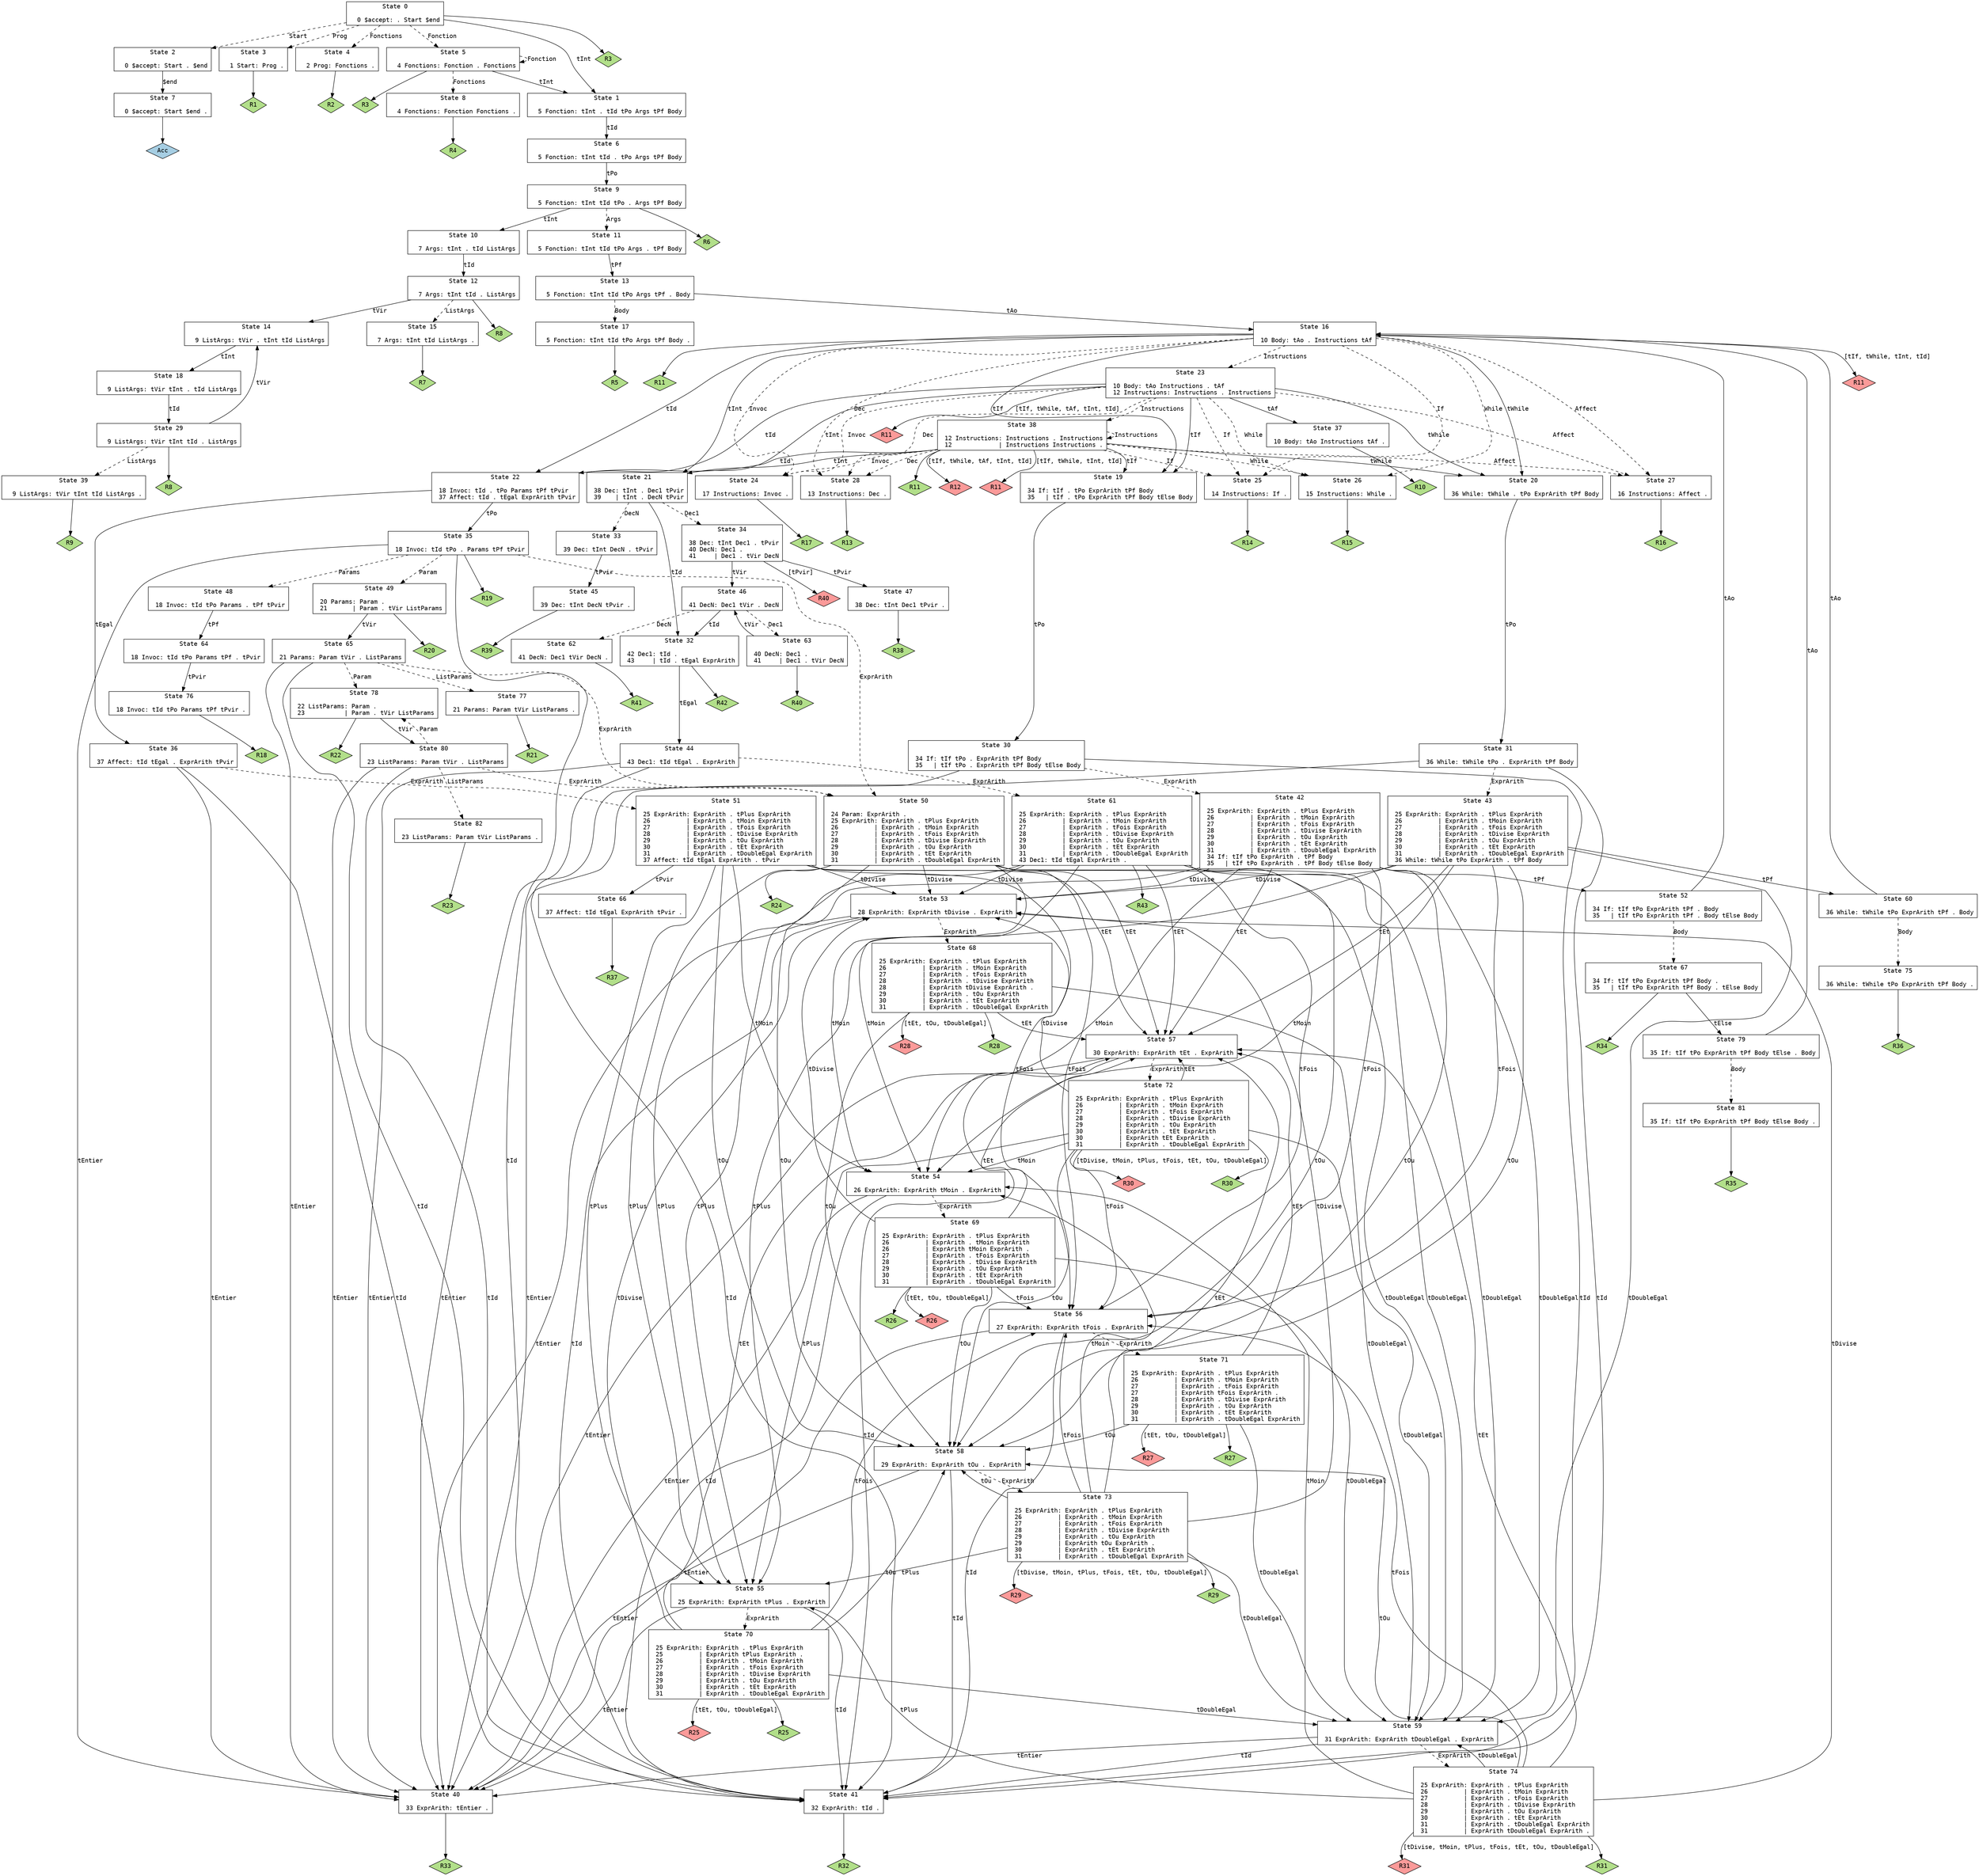 // Generated by GNU Bison 3.0.4.
// Report bugs to <bug-bison@gnu.org>.
// Home page: <http://www.gnu.org/software/bison/>.

digraph "langage-c_yacc.y"
{
  node [fontname = courier, shape = box, colorscheme = paired6]
  edge [fontname = courier]

  0 [label="State 0\n\l  0 $accept: . Start $end\l"]
  0 -> 1 [style=solid label="tInt"]
  0 -> 2 [style=dashed label="Start"]
  0 -> 3 [style=dashed label="Prog"]
  0 -> 4 [style=dashed label="Fonctions"]
  0 -> 5 [style=dashed label="Fonction"]
  0 -> "0R3" [style=solid]
 "0R3" [label="R3", fillcolor=3, shape=diamond, style=filled]
  1 [label="State 1\n\l  5 Fonction: tInt . tId tPo Args tPf Body\l"]
  1 -> 6 [style=solid label="tId"]
  2 [label="State 2\n\l  0 $accept: Start . $end\l"]
  2 -> 7 [style=solid label="$end"]
  3 [label="State 3\n\l  1 Start: Prog .\l"]
  3 -> "3R1" [style=solid]
 "3R1" [label="R1", fillcolor=3, shape=diamond, style=filled]
  4 [label="State 4\n\l  2 Prog: Fonctions .\l"]
  4 -> "4R2" [style=solid]
 "4R2" [label="R2", fillcolor=3, shape=diamond, style=filled]
  5 [label="State 5\n\l  4 Fonctions: Fonction . Fonctions\l"]
  5 -> 1 [style=solid label="tInt"]
  5 -> 8 [style=dashed label="Fonctions"]
  5 -> 5 [style=dashed label="Fonction"]
  5 -> "5R3" [style=solid]
 "5R3" [label="R3", fillcolor=3, shape=diamond, style=filled]
  6 [label="State 6\n\l  5 Fonction: tInt tId . tPo Args tPf Body\l"]
  6 -> 9 [style=solid label="tPo"]
  7 [label="State 7\n\l  0 $accept: Start $end .\l"]
  7 -> "7R0" [style=solid]
 "7R0" [label="Acc", fillcolor=1, shape=diamond, style=filled]
  8 [label="State 8\n\l  4 Fonctions: Fonction Fonctions .\l"]
  8 -> "8R4" [style=solid]
 "8R4" [label="R4", fillcolor=3, shape=diamond, style=filled]
  9 [label="State 9\n\l  5 Fonction: tInt tId tPo . Args tPf Body\l"]
  9 -> 10 [style=solid label="tInt"]
  9 -> 11 [style=dashed label="Args"]
  9 -> "9R6" [style=solid]
 "9R6" [label="R6", fillcolor=3, shape=diamond, style=filled]
  10 [label="State 10\n\l  7 Args: tInt . tId ListArgs\l"]
  10 -> 12 [style=solid label="tId"]
  11 [label="State 11\n\l  5 Fonction: tInt tId tPo Args . tPf Body\l"]
  11 -> 13 [style=solid label="tPf"]
  12 [label="State 12\n\l  7 Args: tInt tId . ListArgs\l"]
  12 -> 14 [style=solid label="tVir"]
  12 -> 15 [style=dashed label="ListArgs"]
  12 -> "12R8" [style=solid]
 "12R8" [label="R8", fillcolor=3, shape=diamond, style=filled]
  13 [label="State 13\n\l  5 Fonction: tInt tId tPo Args tPf . Body\l"]
  13 -> 16 [style=solid label="tAo"]
  13 -> 17 [style=dashed label="Body"]
  14 [label="State 14\n\l  9 ListArgs: tVir . tInt tId ListArgs\l"]
  14 -> 18 [style=solid label="tInt"]
  15 [label="State 15\n\l  7 Args: tInt tId ListArgs .\l"]
  15 -> "15R7" [style=solid]
 "15R7" [label="R7", fillcolor=3, shape=diamond, style=filled]
  16 [label="State 16\n\l 10 Body: tAo . Instructions tAf\l"]
  16 -> 19 [style=solid label="tIf"]
  16 -> 20 [style=solid label="tWhile"]
  16 -> 21 [style=solid label="tInt"]
  16 -> 22 [style=solid label="tId"]
  16 -> 23 [style=dashed label="Instructions"]
  16 -> 24 [style=dashed label="Invoc"]
  16 -> 25 [style=dashed label="If"]
  16 -> 26 [style=dashed label="While"]
  16 -> 27 [style=dashed label="Affect"]
  16 -> 28 [style=dashed label="Dec"]
  16 -> "16R11d" [label="[tIf, tWhile, tInt, tId]", style=solid]
 "16R11d" [label="R11", fillcolor=5, shape=diamond, style=filled]
  16 -> "16R11" [style=solid]
 "16R11" [label="R11", fillcolor=3, shape=diamond, style=filled]
  17 [label="State 17\n\l  5 Fonction: tInt tId tPo Args tPf Body .\l"]
  17 -> "17R5" [style=solid]
 "17R5" [label="R5", fillcolor=3, shape=diamond, style=filled]
  18 [label="State 18\n\l  9 ListArgs: tVir tInt . tId ListArgs\l"]
  18 -> 29 [style=solid label="tId"]
  19 [label="State 19\n\l 34 If: tIf . tPo ExprArith tPf Body\l 35   | tIf . tPo ExprArith tPf Body tElse Body\l"]
  19 -> 30 [style=solid label="tPo"]
  20 [label="State 20\n\l 36 While: tWhile . tPo ExprArith tPf Body\l"]
  20 -> 31 [style=solid label="tPo"]
  21 [label="State 21\n\l 38 Dec: tInt . Dec1 tPvir\l 39    | tInt . DecN tPvir\l"]
  21 -> 32 [style=solid label="tId"]
  21 -> 33 [style=dashed label="DecN"]
  21 -> 34 [style=dashed label="Dec1"]
  22 [label="State 22\n\l 18 Invoc: tId . tPo Params tPf tPvir\l 37 Affect: tId . tEgal ExprArith tPvir\l"]
  22 -> 35 [style=solid label="tPo"]
  22 -> 36 [style=solid label="tEgal"]
  23 [label="State 23\n\l 10 Body: tAo Instructions . tAf\l 12 Instructions: Instructions . Instructions\l"]
  23 -> 19 [style=solid label="tIf"]
  23 -> 20 [style=solid label="tWhile"]
  23 -> 37 [style=solid label="tAf"]
  23 -> 21 [style=solid label="tInt"]
  23 -> 22 [style=solid label="tId"]
  23 -> 38 [style=dashed label="Instructions"]
  23 -> 24 [style=dashed label="Invoc"]
  23 -> 25 [style=dashed label="If"]
  23 -> 26 [style=dashed label="While"]
  23 -> 27 [style=dashed label="Affect"]
  23 -> 28 [style=dashed label="Dec"]
  23 -> "23R11d" [label="[tIf, tWhile, tAf, tInt, tId]", style=solid]
 "23R11d" [label="R11", fillcolor=5, shape=diamond, style=filled]
  24 [label="State 24\n\l 17 Instructions: Invoc .\l"]
  24 -> "24R17" [style=solid]
 "24R17" [label="R17", fillcolor=3, shape=diamond, style=filled]
  25 [label="State 25\n\l 14 Instructions: If .\l"]
  25 -> "25R14" [style=solid]
 "25R14" [label="R14", fillcolor=3, shape=diamond, style=filled]
  26 [label="State 26\n\l 15 Instructions: While .\l"]
  26 -> "26R15" [style=solid]
 "26R15" [label="R15", fillcolor=3, shape=diamond, style=filled]
  27 [label="State 27\n\l 16 Instructions: Affect .\l"]
  27 -> "27R16" [style=solid]
 "27R16" [label="R16", fillcolor=3, shape=diamond, style=filled]
  28 [label="State 28\n\l 13 Instructions: Dec .\l"]
  28 -> "28R13" [style=solid]
 "28R13" [label="R13", fillcolor=3, shape=diamond, style=filled]
  29 [label="State 29\n\l  9 ListArgs: tVir tInt tId . ListArgs\l"]
  29 -> 14 [style=solid label="tVir"]
  29 -> 39 [style=dashed label="ListArgs"]
  29 -> "29R8" [style=solid]
 "29R8" [label="R8", fillcolor=3, shape=diamond, style=filled]
  30 [label="State 30\n\l 34 If: tIf tPo . ExprArith tPf Body\l 35   | tIf tPo . ExprArith tPf Body tElse Body\l"]
  30 -> 40 [style=solid label="tEntier"]
  30 -> 41 [style=solid label="tId"]
  30 -> 42 [style=dashed label="ExprArith"]
  31 [label="State 31\n\l 36 While: tWhile tPo . ExprArith tPf Body\l"]
  31 -> 40 [style=solid label="tEntier"]
  31 -> 41 [style=solid label="tId"]
  31 -> 43 [style=dashed label="ExprArith"]
  32 [label="State 32\n\l 42 Dec1: tId .\l 43     | tId . tEgal ExprArith\l"]
  32 -> 44 [style=solid label="tEgal"]
  32 -> "32R42" [style=solid]
 "32R42" [label="R42", fillcolor=3, shape=diamond, style=filled]
  33 [label="State 33\n\l 39 Dec: tInt DecN . tPvir\l"]
  33 -> 45 [style=solid label="tPvir"]
  34 [label="State 34\n\l 38 Dec: tInt Dec1 . tPvir\l 40 DecN: Dec1 .\l 41     | Dec1 . tVir DecN\l"]
  34 -> 46 [style=solid label="tVir"]
  34 -> 47 [style=solid label="tPvir"]
  34 -> "34R40d" [label="[tPvir]", style=solid]
 "34R40d" [label="R40", fillcolor=5, shape=diamond, style=filled]
  35 [label="State 35\n\l 18 Invoc: tId tPo . Params tPf tPvir\l"]
  35 -> 40 [style=solid label="tEntier"]
  35 -> 41 [style=solid label="tId"]
  35 -> 48 [style=dashed label="Params"]
  35 -> 49 [style=dashed label="Param"]
  35 -> 50 [style=dashed label="ExprArith"]
  35 -> "35R19" [style=solid]
 "35R19" [label="R19", fillcolor=3, shape=diamond, style=filled]
  36 [label="State 36\n\l 37 Affect: tId tEgal . ExprArith tPvir\l"]
  36 -> 40 [style=solid label="tEntier"]
  36 -> 41 [style=solid label="tId"]
  36 -> 51 [style=dashed label="ExprArith"]
  37 [label="State 37\n\l 10 Body: tAo Instructions tAf .\l"]
  37 -> "37R10" [style=solid]
 "37R10" [label="R10", fillcolor=3, shape=diamond, style=filled]
  38 [label="State 38\n\l 12 Instructions: Instructions . Instructions\l 12             | Instructions Instructions .\l"]
  38 -> 19 [style=solid label="tIf"]
  38 -> 20 [style=solid label="tWhile"]
  38 -> 21 [style=solid label="tInt"]
  38 -> 22 [style=solid label="tId"]
  38 -> 38 [style=dashed label="Instructions"]
  38 -> 24 [style=dashed label="Invoc"]
  38 -> 25 [style=dashed label="If"]
  38 -> 26 [style=dashed label="While"]
  38 -> 27 [style=dashed label="Affect"]
  38 -> 28 [style=dashed label="Dec"]
  38 -> "38R11d" [label="[tIf, tWhile, tInt, tId]", style=solid]
 "38R11d" [label="R11", fillcolor=5, shape=diamond, style=filled]
  38 -> "38R11" [style=solid]
 "38R11" [label="R11", fillcolor=3, shape=diamond, style=filled]
  38 -> "38R12d" [label="[tIf, tWhile, tAf, tInt, tId]", style=solid]
 "38R12d" [label="R12", fillcolor=5, shape=diamond, style=filled]
  39 [label="State 39\n\l  9 ListArgs: tVir tInt tId ListArgs .\l"]
  39 -> "39R9" [style=solid]
 "39R9" [label="R9", fillcolor=3, shape=diamond, style=filled]
  40 [label="State 40\n\l 33 ExprArith: tEntier .\l"]
  40 -> "40R33" [style=solid]
 "40R33" [label="R33", fillcolor=3, shape=diamond, style=filled]
  41 [label="State 41\n\l 32 ExprArith: tId .\l"]
  41 -> "41R32" [style=solid]
 "41R32" [label="R32", fillcolor=3, shape=diamond, style=filled]
  42 [label="State 42\n\l 25 ExprArith: ExprArith . tPlus ExprArith\l 26          | ExprArith . tMoin ExprArith\l 27          | ExprArith . tFois ExprArith\l 28          | ExprArith . tDivise ExprArith\l 29          | ExprArith . tOu ExprArith\l 30          | ExprArith . tEt ExprArith\l 31          | ExprArith . tDoubleEgal ExprArith\l 34 If: tIf tPo ExprArith . tPf Body\l 35   | tIf tPo ExprArith . tPf Body tElse Body\l"]
  42 -> 52 [style=solid label="tPf"]
  42 -> 53 [style=solid label="tDivise"]
  42 -> 54 [style=solid label="tMoin"]
  42 -> 55 [style=solid label="tPlus"]
  42 -> 56 [style=solid label="tFois"]
  42 -> 57 [style=solid label="tEt"]
  42 -> 58 [style=solid label="tOu"]
  42 -> 59 [style=solid label="tDoubleEgal"]
  43 [label="State 43\n\l 25 ExprArith: ExprArith . tPlus ExprArith\l 26          | ExprArith . tMoin ExprArith\l 27          | ExprArith . tFois ExprArith\l 28          | ExprArith . tDivise ExprArith\l 29          | ExprArith . tOu ExprArith\l 30          | ExprArith . tEt ExprArith\l 31          | ExprArith . tDoubleEgal ExprArith\l 36 While: tWhile tPo ExprArith . tPf Body\l"]
  43 -> 60 [style=solid label="tPf"]
  43 -> 53 [style=solid label="tDivise"]
  43 -> 54 [style=solid label="tMoin"]
  43 -> 55 [style=solid label="tPlus"]
  43 -> 56 [style=solid label="tFois"]
  43 -> 57 [style=solid label="tEt"]
  43 -> 58 [style=solid label="tOu"]
  43 -> 59 [style=solid label="tDoubleEgal"]
  44 [label="State 44\n\l 43 Dec1: tId tEgal . ExprArith\l"]
  44 -> 40 [style=solid label="tEntier"]
  44 -> 41 [style=solid label="tId"]
  44 -> 61 [style=dashed label="ExprArith"]
  45 [label="State 45\n\l 39 Dec: tInt DecN tPvir .\l"]
  45 -> "45R39" [style=solid]
 "45R39" [label="R39", fillcolor=3, shape=diamond, style=filled]
  46 [label="State 46\n\l 41 DecN: Dec1 tVir . DecN\l"]
  46 -> 32 [style=solid label="tId"]
  46 -> 62 [style=dashed label="DecN"]
  46 -> 63 [style=dashed label="Dec1"]
  47 [label="State 47\n\l 38 Dec: tInt Dec1 tPvir .\l"]
  47 -> "47R38" [style=solid]
 "47R38" [label="R38", fillcolor=3, shape=diamond, style=filled]
  48 [label="State 48\n\l 18 Invoc: tId tPo Params . tPf tPvir\l"]
  48 -> 64 [style=solid label="tPf"]
  49 [label="State 49\n\l 20 Params: Param .\l 21       | Param . tVir ListParams\l"]
  49 -> 65 [style=solid label="tVir"]
  49 -> "49R20" [style=solid]
 "49R20" [label="R20", fillcolor=3, shape=diamond, style=filled]
  50 [label="State 50\n\l 24 Param: ExprArith .\l 25 ExprArith: ExprArith . tPlus ExprArith\l 26          | ExprArith . tMoin ExprArith\l 27          | ExprArith . tFois ExprArith\l 28          | ExprArith . tDivise ExprArith\l 29          | ExprArith . tOu ExprArith\l 30          | ExprArith . tEt ExprArith\l 31          | ExprArith . tDoubleEgal ExprArith\l"]
  50 -> 53 [style=solid label="tDivise"]
  50 -> 54 [style=solid label="tMoin"]
  50 -> 55 [style=solid label="tPlus"]
  50 -> 56 [style=solid label="tFois"]
  50 -> 57 [style=solid label="tEt"]
  50 -> 58 [style=solid label="tOu"]
  50 -> 59 [style=solid label="tDoubleEgal"]
  50 -> "50R24" [style=solid]
 "50R24" [label="R24", fillcolor=3, shape=diamond, style=filled]
  51 [label="State 51\n\l 25 ExprArith: ExprArith . tPlus ExprArith\l 26          | ExprArith . tMoin ExprArith\l 27          | ExprArith . tFois ExprArith\l 28          | ExprArith . tDivise ExprArith\l 29          | ExprArith . tOu ExprArith\l 30          | ExprArith . tEt ExprArith\l 31          | ExprArith . tDoubleEgal ExprArith\l 37 Affect: tId tEgal ExprArith . tPvir\l"]
  51 -> 66 [style=solid label="tPvir"]
  51 -> 53 [style=solid label="tDivise"]
  51 -> 54 [style=solid label="tMoin"]
  51 -> 55 [style=solid label="tPlus"]
  51 -> 56 [style=solid label="tFois"]
  51 -> 57 [style=solid label="tEt"]
  51 -> 58 [style=solid label="tOu"]
  51 -> 59 [style=solid label="tDoubleEgal"]
  52 [label="State 52\n\l 34 If: tIf tPo ExprArith tPf . Body\l 35   | tIf tPo ExprArith tPf . Body tElse Body\l"]
  52 -> 16 [style=solid label="tAo"]
  52 -> 67 [style=dashed label="Body"]
  53 [label="State 53\n\l 28 ExprArith: ExprArith tDivise . ExprArith\l"]
  53 -> 40 [style=solid label="tEntier"]
  53 -> 41 [style=solid label="tId"]
  53 -> 68 [style=dashed label="ExprArith"]
  54 [label="State 54\n\l 26 ExprArith: ExprArith tMoin . ExprArith\l"]
  54 -> 40 [style=solid label="tEntier"]
  54 -> 41 [style=solid label="tId"]
  54 -> 69 [style=dashed label="ExprArith"]
  55 [label="State 55\n\l 25 ExprArith: ExprArith tPlus . ExprArith\l"]
  55 -> 40 [style=solid label="tEntier"]
  55 -> 41 [style=solid label="tId"]
  55 -> 70 [style=dashed label="ExprArith"]
  56 [label="State 56\n\l 27 ExprArith: ExprArith tFois . ExprArith\l"]
  56 -> 40 [style=solid label="tEntier"]
  56 -> 41 [style=solid label="tId"]
  56 -> 71 [style=dashed label="ExprArith"]
  57 [label="State 57\n\l 30 ExprArith: ExprArith tEt . ExprArith\l"]
  57 -> 40 [style=solid label="tEntier"]
  57 -> 41 [style=solid label="tId"]
  57 -> 72 [style=dashed label="ExprArith"]
  58 [label="State 58\n\l 29 ExprArith: ExprArith tOu . ExprArith\l"]
  58 -> 40 [style=solid label="tEntier"]
  58 -> 41 [style=solid label="tId"]
  58 -> 73 [style=dashed label="ExprArith"]
  59 [label="State 59\n\l 31 ExprArith: ExprArith tDoubleEgal . ExprArith\l"]
  59 -> 40 [style=solid label="tEntier"]
  59 -> 41 [style=solid label="tId"]
  59 -> 74 [style=dashed label="ExprArith"]
  60 [label="State 60\n\l 36 While: tWhile tPo ExprArith tPf . Body\l"]
  60 -> 16 [style=solid label="tAo"]
  60 -> 75 [style=dashed label="Body"]
  61 [label="State 61\n\l 25 ExprArith: ExprArith . tPlus ExprArith\l 26          | ExprArith . tMoin ExprArith\l 27          | ExprArith . tFois ExprArith\l 28          | ExprArith . tDivise ExprArith\l 29          | ExprArith . tOu ExprArith\l 30          | ExprArith . tEt ExprArith\l 31          | ExprArith . tDoubleEgal ExprArith\l 43 Dec1: tId tEgal ExprArith .\l"]
  61 -> 53 [style=solid label="tDivise"]
  61 -> 54 [style=solid label="tMoin"]
  61 -> 55 [style=solid label="tPlus"]
  61 -> 56 [style=solid label="tFois"]
  61 -> 57 [style=solid label="tEt"]
  61 -> 58 [style=solid label="tOu"]
  61 -> 59 [style=solid label="tDoubleEgal"]
  61 -> "61R43" [style=solid]
 "61R43" [label="R43", fillcolor=3, shape=diamond, style=filled]
  62 [label="State 62\n\l 41 DecN: Dec1 tVir DecN .\l"]
  62 -> "62R41" [style=solid]
 "62R41" [label="R41", fillcolor=3, shape=diamond, style=filled]
  63 [label="State 63\n\l 40 DecN: Dec1 .\l 41     | Dec1 . tVir DecN\l"]
  63 -> 46 [style=solid label="tVir"]
  63 -> "63R40" [style=solid]
 "63R40" [label="R40", fillcolor=3, shape=diamond, style=filled]
  64 [label="State 64\n\l 18 Invoc: tId tPo Params tPf . tPvir\l"]
  64 -> 76 [style=solid label="tPvir"]
  65 [label="State 65\n\l 21 Params: Param tVir . ListParams\l"]
  65 -> 40 [style=solid label="tEntier"]
  65 -> 41 [style=solid label="tId"]
  65 -> 77 [style=dashed label="ListParams"]
  65 -> 78 [style=dashed label="Param"]
  65 -> 50 [style=dashed label="ExprArith"]
  66 [label="State 66\n\l 37 Affect: tId tEgal ExprArith tPvir .\l"]
  66 -> "66R37" [style=solid]
 "66R37" [label="R37", fillcolor=3, shape=diamond, style=filled]
  67 [label="State 67\n\l 34 If: tIf tPo ExprArith tPf Body .\l 35   | tIf tPo ExprArith tPf Body . tElse Body\l"]
  67 -> 79 [style=solid label="tElse"]
  67 -> "67R34" [style=solid]
 "67R34" [label="R34", fillcolor=3, shape=diamond, style=filled]
  68 [label="State 68\n\l 25 ExprArith: ExprArith . tPlus ExprArith\l 26          | ExprArith . tMoin ExprArith\l 27          | ExprArith . tFois ExprArith\l 28          | ExprArith . tDivise ExprArith\l 28          | ExprArith tDivise ExprArith .\l 29          | ExprArith . tOu ExprArith\l 30          | ExprArith . tEt ExprArith\l 31          | ExprArith . tDoubleEgal ExprArith\l"]
  68 -> 57 [style=solid label="tEt"]
  68 -> 58 [style=solid label="tOu"]
  68 -> 59 [style=solid label="tDoubleEgal"]
  68 -> "68R28d" [label="[tEt, tOu, tDoubleEgal]", style=solid]
 "68R28d" [label="R28", fillcolor=5, shape=diamond, style=filled]
  68 -> "68R28" [style=solid]
 "68R28" [label="R28", fillcolor=3, shape=diamond, style=filled]
  69 [label="State 69\n\l 25 ExprArith: ExprArith . tPlus ExprArith\l 26          | ExprArith . tMoin ExprArith\l 26          | ExprArith tMoin ExprArith .\l 27          | ExprArith . tFois ExprArith\l 28          | ExprArith . tDivise ExprArith\l 29          | ExprArith . tOu ExprArith\l 30          | ExprArith . tEt ExprArith\l 31          | ExprArith . tDoubleEgal ExprArith\l"]
  69 -> 53 [style=solid label="tDivise"]
  69 -> 56 [style=solid label="tFois"]
  69 -> 57 [style=solid label="tEt"]
  69 -> 58 [style=solid label="tOu"]
  69 -> 59 [style=solid label="tDoubleEgal"]
  69 -> "69R26d" [label="[tEt, tOu, tDoubleEgal]", style=solid]
 "69R26d" [label="R26", fillcolor=5, shape=diamond, style=filled]
  69 -> "69R26" [style=solid]
 "69R26" [label="R26", fillcolor=3, shape=diamond, style=filled]
  70 [label="State 70\n\l 25 ExprArith: ExprArith . tPlus ExprArith\l 25          | ExprArith tPlus ExprArith .\l 26          | ExprArith . tMoin ExprArith\l 27          | ExprArith . tFois ExprArith\l 28          | ExprArith . tDivise ExprArith\l 29          | ExprArith . tOu ExprArith\l 30          | ExprArith . tEt ExprArith\l 31          | ExprArith . tDoubleEgal ExprArith\l"]
  70 -> 53 [style=solid label="tDivise"]
  70 -> 56 [style=solid label="tFois"]
  70 -> 57 [style=solid label="tEt"]
  70 -> 58 [style=solid label="tOu"]
  70 -> 59 [style=solid label="tDoubleEgal"]
  70 -> "70R25d" [label="[tEt, tOu, tDoubleEgal]", style=solid]
 "70R25d" [label="R25", fillcolor=5, shape=diamond, style=filled]
  70 -> "70R25" [style=solid]
 "70R25" [label="R25", fillcolor=3, shape=diamond, style=filled]
  71 [label="State 71\n\l 25 ExprArith: ExprArith . tPlus ExprArith\l 26          | ExprArith . tMoin ExprArith\l 27          | ExprArith . tFois ExprArith\l 27          | ExprArith tFois ExprArith .\l 28          | ExprArith . tDivise ExprArith\l 29          | ExprArith . tOu ExprArith\l 30          | ExprArith . tEt ExprArith\l 31          | ExprArith . tDoubleEgal ExprArith\l"]
  71 -> 57 [style=solid label="tEt"]
  71 -> 58 [style=solid label="tOu"]
  71 -> 59 [style=solid label="tDoubleEgal"]
  71 -> "71R27d" [label="[tEt, tOu, tDoubleEgal]", style=solid]
 "71R27d" [label="R27", fillcolor=5, shape=diamond, style=filled]
  71 -> "71R27" [style=solid]
 "71R27" [label="R27", fillcolor=3, shape=diamond, style=filled]
  72 [label="State 72\n\l 25 ExprArith: ExprArith . tPlus ExprArith\l 26          | ExprArith . tMoin ExprArith\l 27          | ExprArith . tFois ExprArith\l 28          | ExprArith . tDivise ExprArith\l 29          | ExprArith . tOu ExprArith\l 30          | ExprArith . tEt ExprArith\l 30          | ExprArith tEt ExprArith .\l 31          | ExprArith . tDoubleEgal ExprArith\l"]
  72 -> 53 [style=solid label="tDivise"]
  72 -> 54 [style=solid label="tMoin"]
  72 -> 55 [style=solid label="tPlus"]
  72 -> 56 [style=solid label="tFois"]
  72 -> 57 [style=solid label="tEt"]
  72 -> 58 [style=solid label="tOu"]
  72 -> 59 [style=solid label="tDoubleEgal"]
  72 -> "72R30d" [label="[tDivise, tMoin, tPlus, tFois, tEt, tOu, tDoubleEgal]", style=solid]
 "72R30d" [label="R30", fillcolor=5, shape=diamond, style=filled]
  72 -> "72R30" [style=solid]
 "72R30" [label="R30", fillcolor=3, shape=diamond, style=filled]
  73 [label="State 73\n\l 25 ExprArith: ExprArith . tPlus ExprArith\l 26          | ExprArith . tMoin ExprArith\l 27          | ExprArith . tFois ExprArith\l 28          | ExprArith . tDivise ExprArith\l 29          | ExprArith . tOu ExprArith\l 29          | ExprArith tOu ExprArith .\l 30          | ExprArith . tEt ExprArith\l 31          | ExprArith . tDoubleEgal ExprArith\l"]
  73 -> 53 [style=solid label="tDivise"]
  73 -> 54 [style=solid label="tMoin"]
  73 -> 55 [style=solid label="tPlus"]
  73 -> 56 [style=solid label="tFois"]
  73 -> 57 [style=solid label="tEt"]
  73 -> 58 [style=solid label="tOu"]
  73 -> 59 [style=solid label="tDoubleEgal"]
  73 -> "73R29d" [label="[tDivise, tMoin, tPlus, tFois, tEt, tOu, tDoubleEgal]", style=solid]
 "73R29d" [label="R29", fillcolor=5, shape=diamond, style=filled]
  73 -> "73R29" [style=solid]
 "73R29" [label="R29", fillcolor=3, shape=diamond, style=filled]
  74 [label="State 74\n\l 25 ExprArith: ExprArith . tPlus ExprArith\l 26          | ExprArith . tMoin ExprArith\l 27          | ExprArith . tFois ExprArith\l 28          | ExprArith . tDivise ExprArith\l 29          | ExprArith . tOu ExprArith\l 30          | ExprArith . tEt ExprArith\l 31          | ExprArith . tDoubleEgal ExprArith\l 31          | ExprArith tDoubleEgal ExprArith .\l"]
  74 -> 53 [style=solid label="tDivise"]
  74 -> 54 [style=solid label="tMoin"]
  74 -> 55 [style=solid label="tPlus"]
  74 -> 56 [style=solid label="tFois"]
  74 -> 57 [style=solid label="tEt"]
  74 -> 58 [style=solid label="tOu"]
  74 -> 59 [style=solid label="tDoubleEgal"]
  74 -> "74R31d" [label="[tDivise, tMoin, tPlus, tFois, tEt, tOu, tDoubleEgal]", style=solid]
 "74R31d" [label="R31", fillcolor=5, shape=diamond, style=filled]
  74 -> "74R31" [style=solid]
 "74R31" [label="R31", fillcolor=3, shape=diamond, style=filled]
  75 [label="State 75\n\l 36 While: tWhile tPo ExprArith tPf Body .\l"]
  75 -> "75R36" [style=solid]
 "75R36" [label="R36", fillcolor=3, shape=diamond, style=filled]
  76 [label="State 76\n\l 18 Invoc: tId tPo Params tPf tPvir .\l"]
  76 -> "76R18" [style=solid]
 "76R18" [label="R18", fillcolor=3, shape=diamond, style=filled]
  77 [label="State 77\n\l 21 Params: Param tVir ListParams .\l"]
  77 -> "77R21" [style=solid]
 "77R21" [label="R21", fillcolor=3, shape=diamond, style=filled]
  78 [label="State 78\n\l 22 ListParams: Param .\l 23           | Param . tVir ListParams\l"]
  78 -> 80 [style=solid label="tVir"]
  78 -> "78R22" [style=solid]
 "78R22" [label="R22", fillcolor=3, shape=diamond, style=filled]
  79 [label="State 79\n\l 35 If: tIf tPo ExprArith tPf Body tElse . Body\l"]
  79 -> 16 [style=solid label="tAo"]
  79 -> 81 [style=dashed label="Body"]
  80 [label="State 80\n\l 23 ListParams: Param tVir . ListParams\l"]
  80 -> 40 [style=solid label="tEntier"]
  80 -> 41 [style=solid label="tId"]
  80 -> 82 [style=dashed label="ListParams"]
  80 -> 78 [style=dashed label="Param"]
  80 -> 50 [style=dashed label="ExprArith"]
  81 [label="State 81\n\l 35 If: tIf tPo ExprArith tPf Body tElse Body .\l"]
  81 -> "81R35" [style=solid]
 "81R35" [label="R35", fillcolor=3, shape=diamond, style=filled]
  82 [label="State 82\n\l 23 ListParams: Param tVir ListParams .\l"]
  82 -> "82R23" [style=solid]
 "82R23" [label="R23", fillcolor=3, shape=diamond, style=filled]
}
